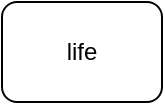 <mxfile version="14.8.3" type="github"><diagram id="ilNG3FVxwiZf4AdZjmhc" name="第 1 页"><mxGraphModel dx="1422" dy="772" grid="1" gridSize="10" guides="1" tooltips="1" connect="1" arrows="1" fold="1" page="1" pageScale="1" pageWidth="850" pageHeight="1100" math="0" shadow="0"><root><mxCell id="0"/><mxCell id="1" parent="0"/><mxCell id="bJFR1BYT5Pr1T7JZ50Ed-1" value="life" style="rounded=1;whiteSpace=wrap;html=1;" vertex="1" parent="1"><mxGeometry x="360" y="380" width="80" height="50" as="geometry"/></mxCell></root></mxGraphModel></diagram></mxfile>